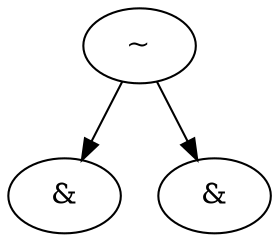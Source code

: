 //	File[/Users/lee/Main/Proj/On_BJTU/Compiler_Projects/LiaLEX/regex_analyze.cpp] Line[315]	2022-09-29 19:30
digraph OP_LAnd { 
1 [label = "~" ] 
2 [label = "&" ] 
1 -> 2 
3 [label = "&" ] 
1 -> 3 
} 
